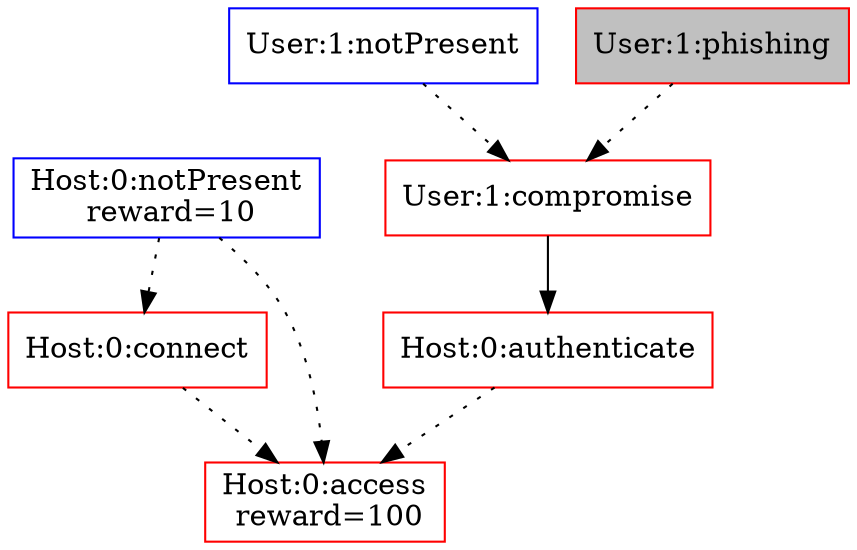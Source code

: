 digraph G {
"Host:0:notPresent" [label="Host:0:notPresent\n reward=10", shape="box", color="blue", fillcolor="white", style="filled"]
"Host:0:authenticate" [label="Host:0:authenticate", shape="box", color="red", fillcolor="white", style="filled"]"User:1:compromise" -> "Host:0:authenticate" [style="solid"]
"Host:0:connect" [label="Host:0:connect", shape="box", color="red", fillcolor="white", style="filled"]"Host:0:notPresent" -> "Host:0:connect" [style="dotted"]
"Host:0:access" [label="Host:0:access\n reward=100", shape="box", color="red", fillcolor="white", style="filled"]"Host:0:notPresent" -> "Host:0:access" [style="dotted"]
"Host:0:authenticate" -> "Host:0:access" [style="dotted"]
"Host:0:connect" -> "Host:0:access" [style="dotted"]
"User:1:notPresent" [label="User:1:notPresent", shape="box", color="blue", fillcolor="white", style="filled"]
"User:1:compromise" [label="User:1:compromise", shape="box", color="red", fillcolor="white", style="filled"]"User:1:notPresent" -> "User:1:compromise" [style="dotted"]
"User:1:phishing" -> "User:1:compromise" [style="dotted"]
"User:1:phishing" [label="User:1:phishing", shape="box", color="red", fillcolor="grey", style="filled"]
}